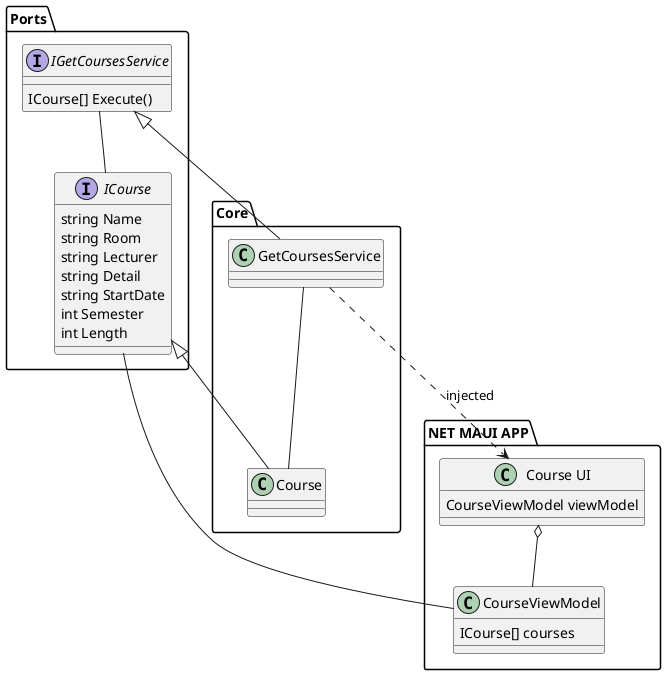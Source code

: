 @startuml

package Ports {

  interface ICourse {
        string Name 
        string Room 
        string Lecturer 
        string Detail 
        string StartDate 
        int Semester 
        int Length 
  }

          interface IGetCoursesService {
               ICourse[] Execute()
        }

}

package Core {
        class GetCoursesService {

        }

        class Course {

        }
}

package ".NET MAUI APP" {
class "Course UI" as CourseView {
	CourseViewModel viewModel
}
class CourseViewModel {
	ICourse[] courses
}
}

IGetCoursesService -- ICourse
CourseView o-- CourseViewModel
CourseViewModel -- ICourse
ICourse <|-- Course
IGetCoursesService <|-- GetCoursesService
GetCoursesService ..> CourseView : injected
'IGetCoursesService -- MensaView 
'IDataSource -- GetCoursesService
GetCoursesService -- Course

@enduml

